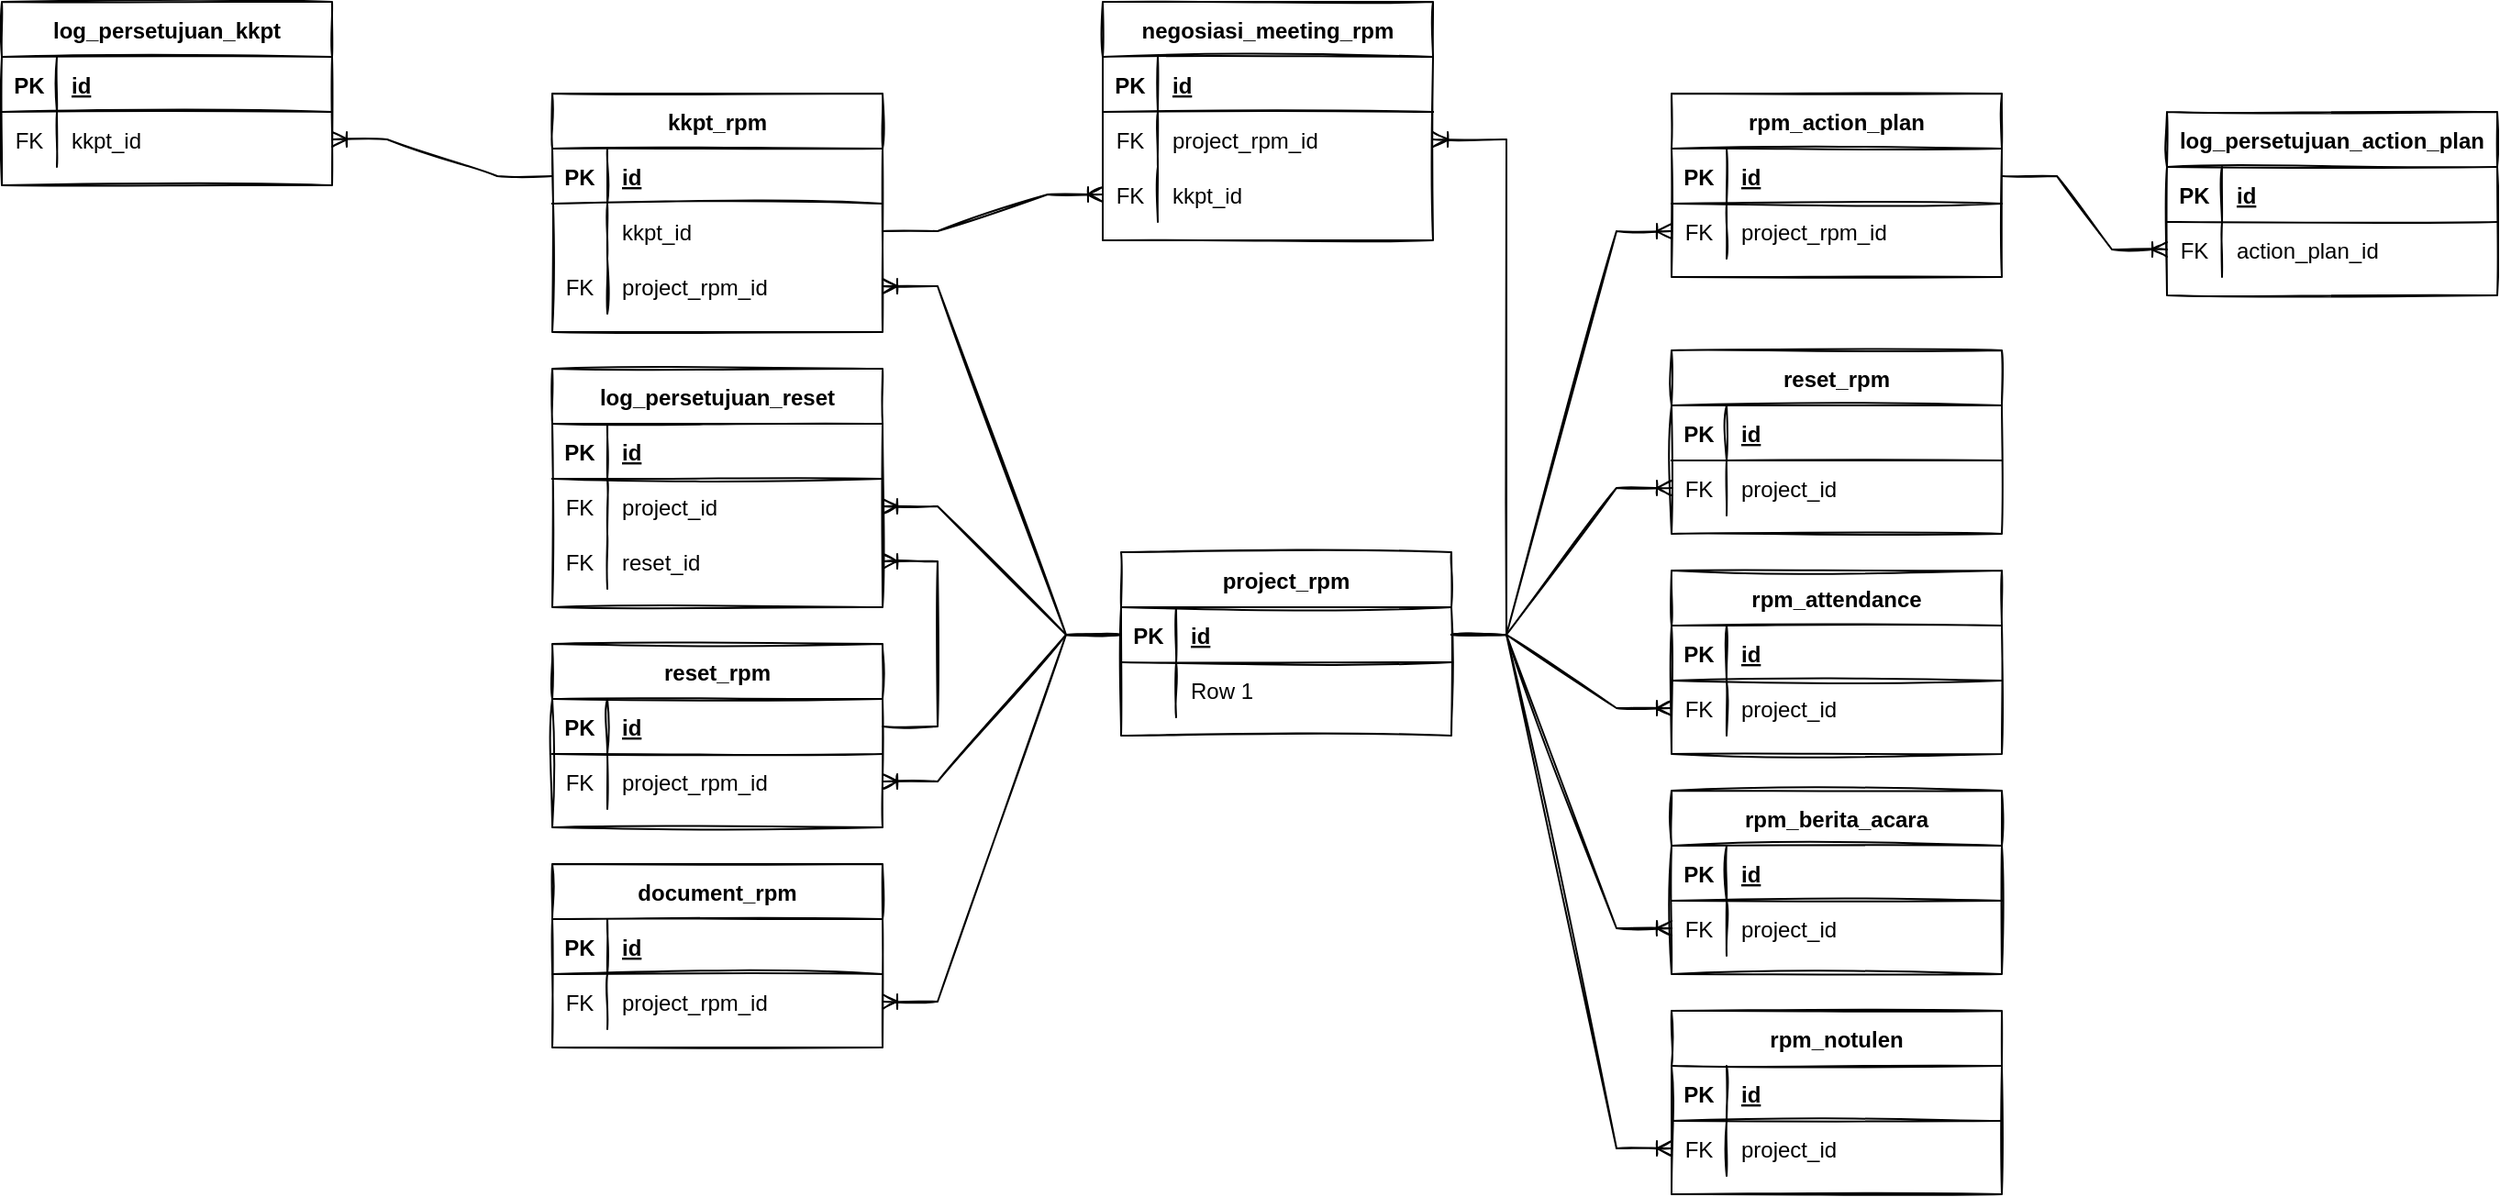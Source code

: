 <mxfile version="20.1.1" type="github">
  <diagram id="HGOJ3cFgN_9mh9pwvFYq" name="Page-1">
    <mxGraphModel dx="2272" dy="751" grid="1" gridSize="10" guides="1" tooltips="1" connect="1" arrows="1" fold="1" page="1" pageScale="1" pageWidth="850" pageHeight="1100" math="0" shadow="0">
      <root>
        <mxCell id="0" />
        <mxCell id="1" parent="0" />
        <mxCell id="pEUziGvRTPxMJknPPrfO-1" value="project_rpm" style="shape=table;startSize=30;container=1;collapsible=1;childLayout=tableLayout;fixedRows=1;rowLines=0;fontStyle=1;align=center;resizeLast=1;sketch=1;" vertex="1" parent="1">
          <mxGeometry x="400" y="350" width="180" height="100" as="geometry" />
        </mxCell>
        <mxCell id="pEUziGvRTPxMJknPPrfO-2" value="" style="shape=tableRow;horizontal=0;startSize=0;swimlaneHead=0;swimlaneBody=0;fillColor=none;collapsible=0;dropTarget=0;points=[[0,0.5],[1,0.5]];portConstraint=eastwest;top=0;left=0;right=0;bottom=1;sketch=1;" vertex="1" parent="pEUziGvRTPxMJknPPrfO-1">
          <mxGeometry y="30" width="180" height="30" as="geometry" />
        </mxCell>
        <mxCell id="pEUziGvRTPxMJknPPrfO-3" value="PK" style="shape=partialRectangle;connectable=0;fillColor=none;top=0;left=0;bottom=0;right=0;fontStyle=1;overflow=hidden;sketch=1;" vertex="1" parent="pEUziGvRTPxMJknPPrfO-2">
          <mxGeometry width="30" height="30" as="geometry">
            <mxRectangle width="30" height="30" as="alternateBounds" />
          </mxGeometry>
        </mxCell>
        <mxCell id="pEUziGvRTPxMJknPPrfO-4" value="id" style="shape=partialRectangle;connectable=0;fillColor=none;top=0;left=0;bottom=0;right=0;align=left;spacingLeft=6;fontStyle=5;overflow=hidden;sketch=1;" vertex="1" parent="pEUziGvRTPxMJknPPrfO-2">
          <mxGeometry x="30" width="150" height="30" as="geometry">
            <mxRectangle width="150" height="30" as="alternateBounds" />
          </mxGeometry>
        </mxCell>
        <mxCell id="pEUziGvRTPxMJknPPrfO-11" value="" style="shape=tableRow;horizontal=0;startSize=0;swimlaneHead=0;swimlaneBody=0;fillColor=none;collapsible=0;dropTarget=0;points=[[0,0.5],[1,0.5]];portConstraint=eastwest;top=0;left=0;right=0;bottom=0;sketch=1;" vertex="1" parent="pEUziGvRTPxMJknPPrfO-1">
          <mxGeometry y="60" width="180" height="30" as="geometry" />
        </mxCell>
        <mxCell id="pEUziGvRTPxMJknPPrfO-12" value="" style="shape=partialRectangle;connectable=0;fillColor=none;top=0;left=0;bottom=0;right=0;editable=1;overflow=hidden;sketch=1;" vertex="1" parent="pEUziGvRTPxMJknPPrfO-11">
          <mxGeometry width="30" height="30" as="geometry">
            <mxRectangle width="30" height="30" as="alternateBounds" />
          </mxGeometry>
        </mxCell>
        <mxCell id="pEUziGvRTPxMJknPPrfO-13" value="Row 1" style="shape=partialRectangle;connectable=0;fillColor=none;top=0;left=0;bottom=0;right=0;align=left;spacingLeft=6;overflow=hidden;sketch=1;" vertex="1" parent="pEUziGvRTPxMJknPPrfO-11">
          <mxGeometry x="30" width="150" height="30" as="geometry">
            <mxRectangle width="150" height="30" as="alternateBounds" />
          </mxGeometry>
        </mxCell>
        <mxCell id="pEUziGvRTPxMJknPPrfO-14" value="rpm_action_plan" style="shape=table;startSize=30;container=1;collapsible=1;childLayout=tableLayout;fixedRows=1;rowLines=0;fontStyle=1;align=center;resizeLast=1;sketch=1;" vertex="1" parent="1">
          <mxGeometry x="700" y="100" width="180" height="100" as="geometry" />
        </mxCell>
        <mxCell id="pEUziGvRTPxMJknPPrfO-15" value="" style="shape=tableRow;horizontal=0;startSize=0;swimlaneHead=0;swimlaneBody=0;fillColor=none;collapsible=0;dropTarget=0;points=[[0,0.5],[1,0.5]];portConstraint=eastwest;top=0;left=0;right=0;bottom=1;sketch=1;" vertex="1" parent="pEUziGvRTPxMJknPPrfO-14">
          <mxGeometry y="30" width="180" height="30" as="geometry" />
        </mxCell>
        <mxCell id="pEUziGvRTPxMJknPPrfO-16" value="PK" style="shape=partialRectangle;connectable=0;fillColor=none;top=0;left=0;bottom=0;right=0;fontStyle=1;overflow=hidden;sketch=1;" vertex="1" parent="pEUziGvRTPxMJknPPrfO-15">
          <mxGeometry width="30" height="30" as="geometry">
            <mxRectangle width="30" height="30" as="alternateBounds" />
          </mxGeometry>
        </mxCell>
        <mxCell id="pEUziGvRTPxMJknPPrfO-17" value="id" style="shape=partialRectangle;connectable=0;fillColor=none;top=0;left=0;bottom=0;right=0;align=left;spacingLeft=6;fontStyle=5;overflow=hidden;sketch=1;" vertex="1" parent="pEUziGvRTPxMJknPPrfO-15">
          <mxGeometry x="30" width="150" height="30" as="geometry">
            <mxRectangle width="150" height="30" as="alternateBounds" />
          </mxGeometry>
        </mxCell>
        <mxCell id="pEUziGvRTPxMJknPPrfO-18" value="" style="shape=tableRow;horizontal=0;startSize=0;swimlaneHead=0;swimlaneBody=0;fillColor=none;collapsible=0;dropTarget=0;points=[[0,0.5],[1,0.5]];portConstraint=eastwest;top=0;left=0;right=0;bottom=0;sketch=1;" vertex="1" parent="pEUziGvRTPxMJknPPrfO-14">
          <mxGeometry y="60" width="180" height="30" as="geometry" />
        </mxCell>
        <mxCell id="pEUziGvRTPxMJknPPrfO-19" value="FK" style="shape=partialRectangle;connectable=0;fillColor=none;top=0;left=0;bottom=0;right=0;editable=1;overflow=hidden;sketch=1;" vertex="1" parent="pEUziGvRTPxMJknPPrfO-18">
          <mxGeometry width="30" height="30" as="geometry">
            <mxRectangle width="30" height="30" as="alternateBounds" />
          </mxGeometry>
        </mxCell>
        <mxCell id="pEUziGvRTPxMJknPPrfO-20" value="project_rpm_id" style="shape=partialRectangle;connectable=0;fillColor=none;top=0;left=0;bottom=0;right=0;align=left;spacingLeft=6;overflow=hidden;sketch=1;" vertex="1" parent="pEUziGvRTPxMJknPPrfO-18">
          <mxGeometry x="30" width="150" height="30" as="geometry">
            <mxRectangle width="150" height="30" as="alternateBounds" />
          </mxGeometry>
        </mxCell>
        <mxCell id="pEUziGvRTPxMJknPPrfO-22" value="" style="edgeStyle=entityRelationEdgeStyle;fontSize=12;html=1;endArrow=ERoneToMany;rounded=0;sketch=1;" edge="1" parent="1" source="pEUziGvRTPxMJknPPrfO-2" target="pEUziGvRTPxMJknPPrfO-18">
          <mxGeometry width="100" height="100" relative="1" as="geometry">
            <mxPoint x="530" y="580" as="sourcePoint" />
            <mxPoint x="630" y="480" as="targetPoint" />
          </mxGeometry>
        </mxCell>
        <mxCell id="pEUziGvRTPxMJknPPrfO-23" value="reset_rpm" style="shape=table;startSize=30;container=1;collapsible=1;childLayout=tableLayout;fixedRows=1;rowLines=0;fontStyle=1;align=center;resizeLast=1;sketch=1;" vertex="1" parent="1">
          <mxGeometry x="700" y="240" width="180" height="100" as="geometry" />
        </mxCell>
        <mxCell id="pEUziGvRTPxMJknPPrfO-24" value="" style="shape=tableRow;horizontal=0;startSize=0;swimlaneHead=0;swimlaneBody=0;fillColor=none;collapsible=0;dropTarget=0;points=[[0,0.5],[1,0.5]];portConstraint=eastwest;top=0;left=0;right=0;bottom=1;sketch=1;" vertex="1" parent="pEUziGvRTPxMJknPPrfO-23">
          <mxGeometry y="30" width="180" height="30" as="geometry" />
        </mxCell>
        <mxCell id="pEUziGvRTPxMJknPPrfO-25" value="PK" style="shape=partialRectangle;connectable=0;fillColor=none;top=0;left=0;bottom=0;right=0;fontStyle=1;overflow=hidden;sketch=1;" vertex="1" parent="pEUziGvRTPxMJknPPrfO-24">
          <mxGeometry width="30" height="30" as="geometry">
            <mxRectangle width="30" height="30" as="alternateBounds" />
          </mxGeometry>
        </mxCell>
        <mxCell id="pEUziGvRTPxMJknPPrfO-26" value="id" style="shape=partialRectangle;connectable=0;fillColor=none;top=0;left=0;bottom=0;right=0;align=left;spacingLeft=6;fontStyle=5;overflow=hidden;sketch=1;" vertex="1" parent="pEUziGvRTPxMJknPPrfO-24">
          <mxGeometry x="30" width="150" height="30" as="geometry">
            <mxRectangle width="150" height="30" as="alternateBounds" />
          </mxGeometry>
        </mxCell>
        <mxCell id="pEUziGvRTPxMJknPPrfO-27" value="" style="shape=tableRow;horizontal=0;startSize=0;swimlaneHead=0;swimlaneBody=0;fillColor=none;collapsible=0;dropTarget=0;points=[[0,0.5],[1,0.5]];portConstraint=eastwest;top=0;left=0;right=0;bottom=0;sketch=1;" vertex="1" parent="pEUziGvRTPxMJknPPrfO-23">
          <mxGeometry y="60" width="180" height="30" as="geometry" />
        </mxCell>
        <mxCell id="pEUziGvRTPxMJknPPrfO-28" value="FK" style="shape=partialRectangle;connectable=0;fillColor=none;top=0;left=0;bottom=0;right=0;editable=1;overflow=hidden;sketch=1;" vertex="1" parent="pEUziGvRTPxMJknPPrfO-27">
          <mxGeometry width="30" height="30" as="geometry">
            <mxRectangle width="30" height="30" as="alternateBounds" />
          </mxGeometry>
        </mxCell>
        <mxCell id="pEUziGvRTPxMJknPPrfO-29" value="project_id" style="shape=partialRectangle;connectable=0;fillColor=none;top=0;left=0;bottom=0;right=0;align=left;spacingLeft=6;overflow=hidden;sketch=1;" vertex="1" parent="pEUziGvRTPxMJknPPrfO-27">
          <mxGeometry x="30" width="150" height="30" as="geometry">
            <mxRectangle width="150" height="30" as="alternateBounds" />
          </mxGeometry>
        </mxCell>
        <mxCell id="pEUziGvRTPxMJknPPrfO-30" value="" style="edgeStyle=entityRelationEdgeStyle;fontSize=12;html=1;endArrow=ERoneToMany;rounded=0;sketch=1;" edge="1" parent="1" source="pEUziGvRTPxMJknPPrfO-2" target="pEUziGvRTPxMJknPPrfO-27">
          <mxGeometry width="100" height="100" relative="1" as="geometry">
            <mxPoint x="590" y="405.0" as="sourcePoint" />
            <mxPoint x="710" y="485" as="targetPoint" />
          </mxGeometry>
        </mxCell>
        <mxCell id="pEUziGvRTPxMJknPPrfO-31" value="rpm_attendance" style="shape=table;startSize=30;container=1;collapsible=1;childLayout=tableLayout;fixedRows=1;rowLines=0;fontStyle=1;align=center;resizeLast=1;sketch=1;" vertex="1" parent="1">
          <mxGeometry x="700" y="360" width="180" height="100" as="geometry" />
        </mxCell>
        <mxCell id="pEUziGvRTPxMJknPPrfO-32" value="" style="shape=tableRow;horizontal=0;startSize=0;swimlaneHead=0;swimlaneBody=0;fillColor=none;collapsible=0;dropTarget=0;points=[[0,0.5],[1,0.5]];portConstraint=eastwest;top=0;left=0;right=0;bottom=1;sketch=1;" vertex="1" parent="pEUziGvRTPxMJknPPrfO-31">
          <mxGeometry y="30" width="180" height="30" as="geometry" />
        </mxCell>
        <mxCell id="pEUziGvRTPxMJknPPrfO-33" value="PK" style="shape=partialRectangle;connectable=0;fillColor=none;top=0;left=0;bottom=0;right=0;fontStyle=1;overflow=hidden;sketch=1;" vertex="1" parent="pEUziGvRTPxMJknPPrfO-32">
          <mxGeometry width="30" height="30" as="geometry">
            <mxRectangle width="30" height="30" as="alternateBounds" />
          </mxGeometry>
        </mxCell>
        <mxCell id="pEUziGvRTPxMJknPPrfO-34" value="id" style="shape=partialRectangle;connectable=0;fillColor=none;top=0;left=0;bottom=0;right=0;align=left;spacingLeft=6;fontStyle=5;overflow=hidden;sketch=1;" vertex="1" parent="pEUziGvRTPxMJknPPrfO-32">
          <mxGeometry x="30" width="150" height="30" as="geometry">
            <mxRectangle width="150" height="30" as="alternateBounds" />
          </mxGeometry>
        </mxCell>
        <mxCell id="pEUziGvRTPxMJknPPrfO-35" value="" style="shape=tableRow;horizontal=0;startSize=0;swimlaneHead=0;swimlaneBody=0;fillColor=none;collapsible=0;dropTarget=0;points=[[0,0.5],[1,0.5]];portConstraint=eastwest;top=0;left=0;right=0;bottom=0;sketch=1;" vertex="1" parent="pEUziGvRTPxMJknPPrfO-31">
          <mxGeometry y="60" width="180" height="30" as="geometry" />
        </mxCell>
        <mxCell id="pEUziGvRTPxMJknPPrfO-36" value="FK" style="shape=partialRectangle;connectable=0;fillColor=none;top=0;left=0;bottom=0;right=0;editable=1;overflow=hidden;sketch=1;" vertex="1" parent="pEUziGvRTPxMJknPPrfO-35">
          <mxGeometry width="30" height="30" as="geometry">
            <mxRectangle width="30" height="30" as="alternateBounds" />
          </mxGeometry>
        </mxCell>
        <mxCell id="pEUziGvRTPxMJknPPrfO-37" value="project_id" style="shape=partialRectangle;connectable=0;fillColor=none;top=0;left=0;bottom=0;right=0;align=left;spacingLeft=6;overflow=hidden;sketch=1;" vertex="1" parent="pEUziGvRTPxMJknPPrfO-35">
          <mxGeometry x="30" width="150" height="30" as="geometry">
            <mxRectangle width="150" height="30" as="alternateBounds" />
          </mxGeometry>
        </mxCell>
        <mxCell id="pEUziGvRTPxMJknPPrfO-39" value="" style="edgeStyle=entityRelationEdgeStyle;fontSize=12;html=1;endArrow=ERoneToMany;rounded=0;sketch=1;" edge="1" parent="1" source="pEUziGvRTPxMJknPPrfO-2" target="pEUziGvRTPxMJknPPrfO-35">
          <mxGeometry width="100" height="100" relative="1" as="geometry">
            <mxPoint x="590" y="405.0" as="sourcePoint" />
            <mxPoint x="710" y="625" as="targetPoint" />
          </mxGeometry>
        </mxCell>
        <mxCell id="pEUziGvRTPxMJknPPrfO-40" value="rpm_berita_acara" style="shape=table;startSize=30;container=1;collapsible=1;childLayout=tableLayout;fixedRows=1;rowLines=0;fontStyle=1;align=center;resizeLast=1;sketch=1;" vertex="1" parent="1">
          <mxGeometry x="700" y="480" width="180" height="100" as="geometry" />
        </mxCell>
        <mxCell id="pEUziGvRTPxMJknPPrfO-41" value="" style="shape=tableRow;horizontal=0;startSize=0;swimlaneHead=0;swimlaneBody=0;fillColor=none;collapsible=0;dropTarget=0;points=[[0,0.5],[1,0.5]];portConstraint=eastwest;top=0;left=0;right=0;bottom=1;sketch=1;" vertex="1" parent="pEUziGvRTPxMJknPPrfO-40">
          <mxGeometry y="30" width="180" height="30" as="geometry" />
        </mxCell>
        <mxCell id="pEUziGvRTPxMJknPPrfO-42" value="PK" style="shape=partialRectangle;connectable=0;fillColor=none;top=0;left=0;bottom=0;right=0;fontStyle=1;overflow=hidden;sketch=1;" vertex="1" parent="pEUziGvRTPxMJknPPrfO-41">
          <mxGeometry width="30" height="30" as="geometry">
            <mxRectangle width="30" height="30" as="alternateBounds" />
          </mxGeometry>
        </mxCell>
        <mxCell id="pEUziGvRTPxMJknPPrfO-43" value="id" style="shape=partialRectangle;connectable=0;fillColor=none;top=0;left=0;bottom=0;right=0;align=left;spacingLeft=6;fontStyle=5;overflow=hidden;sketch=1;" vertex="1" parent="pEUziGvRTPxMJknPPrfO-41">
          <mxGeometry x="30" width="150" height="30" as="geometry">
            <mxRectangle width="150" height="30" as="alternateBounds" />
          </mxGeometry>
        </mxCell>
        <mxCell id="pEUziGvRTPxMJknPPrfO-44" value="" style="shape=tableRow;horizontal=0;startSize=0;swimlaneHead=0;swimlaneBody=0;fillColor=none;collapsible=0;dropTarget=0;points=[[0,0.5],[1,0.5]];portConstraint=eastwest;top=0;left=0;right=0;bottom=0;sketch=1;" vertex="1" parent="pEUziGvRTPxMJknPPrfO-40">
          <mxGeometry y="60" width="180" height="30" as="geometry" />
        </mxCell>
        <mxCell id="pEUziGvRTPxMJknPPrfO-45" value="FK" style="shape=partialRectangle;connectable=0;fillColor=none;top=0;left=0;bottom=0;right=0;editable=1;overflow=hidden;sketch=1;" vertex="1" parent="pEUziGvRTPxMJknPPrfO-44">
          <mxGeometry width="30" height="30" as="geometry">
            <mxRectangle width="30" height="30" as="alternateBounds" />
          </mxGeometry>
        </mxCell>
        <mxCell id="pEUziGvRTPxMJknPPrfO-46" value="project_id" style="shape=partialRectangle;connectable=0;fillColor=none;top=0;left=0;bottom=0;right=0;align=left;spacingLeft=6;overflow=hidden;sketch=1;" vertex="1" parent="pEUziGvRTPxMJknPPrfO-44">
          <mxGeometry x="30" width="150" height="30" as="geometry">
            <mxRectangle width="150" height="30" as="alternateBounds" />
          </mxGeometry>
        </mxCell>
        <mxCell id="pEUziGvRTPxMJknPPrfO-47" value="" style="edgeStyle=entityRelationEdgeStyle;fontSize=12;html=1;endArrow=ERoneToMany;rounded=0;sketch=1;" edge="1" parent="1" source="pEUziGvRTPxMJknPPrfO-2" target="pEUziGvRTPxMJknPPrfO-44">
          <mxGeometry width="100" height="100" relative="1" as="geometry">
            <mxPoint x="590" y="405.0" as="sourcePoint" />
            <mxPoint x="710" y="745" as="targetPoint" />
          </mxGeometry>
        </mxCell>
        <mxCell id="pEUziGvRTPxMJknPPrfO-48" value="rpm_notulen" style="shape=table;startSize=30;container=1;collapsible=1;childLayout=tableLayout;fixedRows=1;rowLines=0;fontStyle=1;align=center;resizeLast=1;sketch=1;" vertex="1" parent="1">
          <mxGeometry x="700" y="600" width="180" height="100" as="geometry" />
        </mxCell>
        <mxCell id="pEUziGvRTPxMJknPPrfO-49" value="" style="shape=tableRow;horizontal=0;startSize=0;swimlaneHead=0;swimlaneBody=0;fillColor=none;collapsible=0;dropTarget=0;points=[[0,0.5],[1,0.5]];portConstraint=eastwest;top=0;left=0;right=0;bottom=1;sketch=1;" vertex="1" parent="pEUziGvRTPxMJknPPrfO-48">
          <mxGeometry y="30" width="180" height="30" as="geometry" />
        </mxCell>
        <mxCell id="pEUziGvRTPxMJknPPrfO-50" value="PK" style="shape=partialRectangle;connectable=0;fillColor=none;top=0;left=0;bottom=0;right=0;fontStyle=1;overflow=hidden;sketch=1;" vertex="1" parent="pEUziGvRTPxMJknPPrfO-49">
          <mxGeometry width="30" height="30" as="geometry">
            <mxRectangle width="30" height="30" as="alternateBounds" />
          </mxGeometry>
        </mxCell>
        <mxCell id="pEUziGvRTPxMJknPPrfO-51" value="id" style="shape=partialRectangle;connectable=0;fillColor=none;top=0;left=0;bottom=0;right=0;align=left;spacingLeft=6;fontStyle=5;overflow=hidden;sketch=1;" vertex="1" parent="pEUziGvRTPxMJknPPrfO-49">
          <mxGeometry x="30" width="150" height="30" as="geometry">
            <mxRectangle width="150" height="30" as="alternateBounds" />
          </mxGeometry>
        </mxCell>
        <mxCell id="pEUziGvRTPxMJknPPrfO-52" value="" style="shape=tableRow;horizontal=0;startSize=0;swimlaneHead=0;swimlaneBody=0;fillColor=none;collapsible=0;dropTarget=0;points=[[0,0.5],[1,0.5]];portConstraint=eastwest;top=0;left=0;right=0;bottom=0;sketch=1;" vertex="1" parent="pEUziGvRTPxMJknPPrfO-48">
          <mxGeometry y="60" width="180" height="30" as="geometry" />
        </mxCell>
        <mxCell id="pEUziGvRTPxMJknPPrfO-53" value="FK" style="shape=partialRectangle;connectable=0;fillColor=none;top=0;left=0;bottom=0;right=0;editable=1;overflow=hidden;sketch=1;" vertex="1" parent="pEUziGvRTPxMJknPPrfO-52">
          <mxGeometry width="30" height="30" as="geometry">
            <mxRectangle width="30" height="30" as="alternateBounds" />
          </mxGeometry>
        </mxCell>
        <mxCell id="pEUziGvRTPxMJknPPrfO-54" value="project_id" style="shape=partialRectangle;connectable=0;fillColor=none;top=0;left=0;bottom=0;right=0;align=left;spacingLeft=6;overflow=hidden;sketch=1;" vertex="1" parent="pEUziGvRTPxMJknPPrfO-52">
          <mxGeometry x="30" width="150" height="30" as="geometry">
            <mxRectangle width="150" height="30" as="alternateBounds" />
          </mxGeometry>
        </mxCell>
        <mxCell id="pEUziGvRTPxMJknPPrfO-55" value="" style="edgeStyle=entityRelationEdgeStyle;fontSize=12;html=1;endArrow=ERoneToMany;rounded=0;sketch=1;" edge="1" parent="1" source="pEUziGvRTPxMJknPPrfO-2" target="pEUziGvRTPxMJknPPrfO-52">
          <mxGeometry width="100" height="100" relative="1" as="geometry">
            <mxPoint x="590" y="405.0" as="sourcePoint" />
            <mxPoint x="710" y="865" as="targetPoint" />
          </mxGeometry>
        </mxCell>
        <mxCell id="pEUziGvRTPxMJknPPrfO-56" value="negosiasi_meeting_rpm" style="shape=table;startSize=30;container=1;collapsible=1;childLayout=tableLayout;fixedRows=1;rowLines=0;fontStyle=1;align=center;resizeLast=1;sketch=1;" vertex="1" parent="1">
          <mxGeometry x="390" y="50" width="180" height="130" as="geometry" />
        </mxCell>
        <mxCell id="pEUziGvRTPxMJknPPrfO-57" value="" style="shape=tableRow;horizontal=0;startSize=0;swimlaneHead=0;swimlaneBody=0;fillColor=none;collapsible=0;dropTarget=0;points=[[0,0.5],[1,0.5]];portConstraint=eastwest;top=0;left=0;right=0;bottom=1;sketch=1;" vertex="1" parent="pEUziGvRTPxMJknPPrfO-56">
          <mxGeometry y="30" width="180" height="30" as="geometry" />
        </mxCell>
        <mxCell id="pEUziGvRTPxMJknPPrfO-58" value="PK" style="shape=partialRectangle;connectable=0;fillColor=none;top=0;left=0;bottom=0;right=0;fontStyle=1;overflow=hidden;sketch=1;" vertex="1" parent="pEUziGvRTPxMJknPPrfO-57">
          <mxGeometry width="30" height="30" as="geometry">
            <mxRectangle width="30" height="30" as="alternateBounds" />
          </mxGeometry>
        </mxCell>
        <mxCell id="pEUziGvRTPxMJknPPrfO-59" value="id" style="shape=partialRectangle;connectable=0;fillColor=none;top=0;left=0;bottom=0;right=0;align=left;spacingLeft=6;fontStyle=5;overflow=hidden;sketch=1;" vertex="1" parent="pEUziGvRTPxMJknPPrfO-57">
          <mxGeometry x="30" width="150" height="30" as="geometry">
            <mxRectangle width="150" height="30" as="alternateBounds" />
          </mxGeometry>
        </mxCell>
        <mxCell id="pEUziGvRTPxMJknPPrfO-60" value="" style="shape=tableRow;horizontal=0;startSize=0;swimlaneHead=0;swimlaneBody=0;fillColor=none;collapsible=0;dropTarget=0;points=[[0,0.5],[1,0.5]];portConstraint=eastwest;top=0;left=0;right=0;bottom=0;sketch=1;" vertex="1" parent="pEUziGvRTPxMJknPPrfO-56">
          <mxGeometry y="60" width="180" height="30" as="geometry" />
        </mxCell>
        <mxCell id="pEUziGvRTPxMJknPPrfO-61" value="FK" style="shape=partialRectangle;connectable=0;fillColor=none;top=0;left=0;bottom=0;right=0;editable=1;overflow=hidden;sketch=1;" vertex="1" parent="pEUziGvRTPxMJknPPrfO-60">
          <mxGeometry width="30" height="30" as="geometry">
            <mxRectangle width="30" height="30" as="alternateBounds" />
          </mxGeometry>
        </mxCell>
        <mxCell id="pEUziGvRTPxMJknPPrfO-62" value="project_rpm_id" style="shape=partialRectangle;connectable=0;fillColor=none;top=0;left=0;bottom=0;right=0;align=left;spacingLeft=6;overflow=hidden;sketch=1;" vertex="1" parent="pEUziGvRTPxMJknPPrfO-60">
          <mxGeometry x="30" width="150" height="30" as="geometry">
            <mxRectangle width="150" height="30" as="alternateBounds" />
          </mxGeometry>
        </mxCell>
        <mxCell id="pEUziGvRTPxMJknPPrfO-118" value="" style="shape=tableRow;horizontal=0;startSize=0;swimlaneHead=0;swimlaneBody=0;fillColor=none;collapsible=0;dropTarget=0;points=[[0,0.5],[1,0.5]];portConstraint=eastwest;top=0;left=0;right=0;bottom=0;sketch=1;" vertex="1" parent="pEUziGvRTPxMJknPPrfO-56">
          <mxGeometry y="90" width="180" height="30" as="geometry" />
        </mxCell>
        <mxCell id="pEUziGvRTPxMJknPPrfO-119" value="FK" style="shape=partialRectangle;connectable=0;fillColor=none;top=0;left=0;bottom=0;right=0;editable=1;overflow=hidden;sketch=1;" vertex="1" parent="pEUziGvRTPxMJknPPrfO-118">
          <mxGeometry width="30" height="30" as="geometry">
            <mxRectangle width="30" height="30" as="alternateBounds" />
          </mxGeometry>
        </mxCell>
        <mxCell id="pEUziGvRTPxMJknPPrfO-120" value="kkpt_id" style="shape=partialRectangle;connectable=0;fillColor=none;top=0;left=0;bottom=0;right=0;align=left;spacingLeft=6;overflow=hidden;sketch=1;" vertex="1" parent="pEUziGvRTPxMJknPPrfO-118">
          <mxGeometry x="30" width="150" height="30" as="geometry">
            <mxRectangle width="150" height="30" as="alternateBounds" />
          </mxGeometry>
        </mxCell>
        <mxCell id="pEUziGvRTPxMJknPPrfO-63" value="" style="edgeStyle=entityRelationEdgeStyle;fontSize=12;html=1;endArrow=ERoneToMany;rounded=0;sketch=1;" edge="1" parent="1" source="pEUziGvRTPxMJknPPrfO-2" target="pEUziGvRTPxMJknPPrfO-60">
          <mxGeometry width="100" height="100" relative="1" as="geometry">
            <mxPoint x="380" y="540" as="sourcePoint" />
            <mxPoint x="200" y="500" as="targetPoint" />
          </mxGeometry>
        </mxCell>
        <mxCell id="pEUziGvRTPxMJknPPrfO-64" value="log_persetujuan_reset" style="shape=table;startSize=30;container=1;collapsible=1;childLayout=tableLayout;fixedRows=1;rowLines=0;fontStyle=1;align=center;resizeLast=1;sketch=1;" vertex="1" parent="1">
          <mxGeometry x="90" y="250" width="180" height="130" as="geometry" />
        </mxCell>
        <mxCell id="pEUziGvRTPxMJknPPrfO-65" value="" style="shape=tableRow;horizontal=0;startSize=0;swimlaneHead=0;swimlaneBody=0;fillColor=none;collapsible=0;dropTarget=0;points=[[0,0.5],[1,0.5]];portConstraint=eastwest;top=0;left=0;right=0;bottom=1;sketch=1;" vertex="1" parent="pEUziGvRTPxMJknPPrfO-64">
          <mxGeometry y="30" width="180" height="30" as="geometry" />
        </mxCell>
        <mxCell id="pEUziGvRTPxMJknPPrfO-66" value="PK" style="shape=partialRectangle;connectable=0;fillColor=none;top=0;left=0;bottom=0;right=0;fontStyle=1;overflow=hidden;sketch=1;" vertex="1" parent="pEUziGvRTPxMJknPPrfO-65">
          <mxGeometry width="30" height="30" as="geometry">
            <mxRectangle width="30" height="30" as="alternateBounds" />
          </mxGeometry>
        </mxCell>
        <mxCell id="pEUziGvRTPxMJknPPrfO-67" value="id" style="shape=partialRectangle;connectable=0;fillColor=none;top=0;left=0;bottom=0;right=0;align=left;spacingLeft=6;fontStyle=5;overflow=hidden;sketch=1;" vertex="1" parent="pEUziGvRTPxMJknPPrfO-65">
          <mxGeometry x="30" width="150" height="30" as="geometry">
            <mxRectangle width="150" height="30" as="alternateBounds" />
          </mxGeometry>
        </mxCell>
        <mxCell id="pEUziGvRTPxMJknPPrfO-68" value="" style="shape=tableRow;horizontal=0;startSize=0;swimlaneHead=0;swimlaneBody=0;fillColor=none;collapsible=0;dropTarget=0;points=[[0,0.5],[1,0.5]];portConstraint=eastwest;top=0;left=0;right=0;bottom=0;sketch=1;" vertex="1" parent="pEUziGvRTPxMJknPPrfO-64">
          <mxGeometry y="60" width="180" height="30" as="geometry" />
        </mxCell>
        <mxCell id="pEUziGvRTPxMJknPPrfO-69" value="FK" style="shape=partialRectangle;connectable=0;fillColor=none;top=0;left=0;bottom=0;right=0;editable=1;overflow=hidden;sketch=1;" vertex="1" parent="pEUziGvRTPxMJknPPrfO-68">
          <mxGeometry width="30" height="30" as="geometry">
            <mxRectangle width="30" height="30" as="alternateBounds" />
          </mxGeometry>
        </mxCell>
        <mxCell id="pEUziGvRTPxMJknPPrfO-70" value="project_id" style="shape=partialRectangle;connectable=0;fillColor=none;top=0;left=0;bottom=0;right=0;align=left;spacingLeft=6;overflow=hidden;sketch=1;" vertex="1" parent="pEUziGvRTPxMJknPPrfO-68">
          <mxGeometry x="30" width="150" height="30" as="geometry">
            <mxRectangle width="150" height="30" as="alternateBounds" />
          </mxGeometry>
        </mxCell>
        <mxCell id="pEUziGvRTPxMJknPPrfO-71" value="" style="shape=tableRow;horizontal=0;startSize=0;swimlaneHead=0;swimlaneBody=0;fillColor=none;collapsible=0;dropTarget=0;points=[[0,0.5],[1,0.5]];portConstraint=eastwest;top=0;left=0;right=0;bottom=0;sketch=1;" vertex="1" parent="pEUziGvRTPxMJknPPrfO-64">
          <mxGeometry y="90" width="180" height="30" as="geometry" />
        </mxCell>
        <mxCell id="pEUziGvRTPxMJknPPrfO-72" value="FK" style="shape=partialRectangle;connectable=0;fillColor=none;top=0;left=0;bottom=0;right=0;editable=1;overflow=hidden;sketch=1;" vertex="1" parent="pEUziGvRTPxMJknPPrfO-71">
          <mxGeometry width="30" height="30" as="geometry">
            <mxRectangle width="30" height="30" as="alternateBounds" />
          </mxGeometry>
        </mxCell>
        <mxCell id="pEUziGvRTPxMJknPPrfO-73" value="reset_id" style="shape=partialRectangle;connectable=0;fillColor=none;top=0;left=0;bottom=0;right=0;align=left;spacingLeft=6;overflow=hidden;sketch=1;" vertex="1" parent="pEUziGvRTPxMJknPPrfO-71">
          <mxGeometry x="30" width="150" height="30" as="geometry">
            <mxRectangle width="150" height="30" as="alternateBounds" />
          </mxGeometry>
        </mxCell>
        <mxCell id="pEUziGvRTPxMJknPPrfO-74" value="" style="edgeStyle=entityRelationEdgeStyle;fontSize=12;html=1;endArrow=ERoneToMany;rounded=0;sketch=1;" edge="1" parent="1" source="pEUziGvRTPxMJknPPrfO-2" target="pEUziGvRTPxMJknPPrfO-68">
          <mxGeometry width="100" height="100" relative="1" as="geometry">
            <mxPoint x="410" y="405.0" as="sourcePoint" />
            <mxPoint x="280" y="495" as="targetPoint" />
          </mxGeometry>
        </mxCell>
        <mxCell id="pEUziGvRTPxMJknPPrfO-82" value="kkpt_rpm" style="shape=table;startSize=30;container=1;collapsible=1;childLayout=tableLayout;fixedRows=1;rowLines=0;fontStyle=1;align=center;resizeLast=1;sketch=1;" vertex="1" parent="1">
          <mxGeometry x="90" y="100" width="180" height="130" as="geometry" />
        </mxCell>
        <mxCell id="pEUziGvRTPxMJknPPrfO-83" value="" style="shape=tableRow;horizontal=0;startSize=0;swimlaneHead=0;swimlaneBody=0;fillColor=none;collapsible=0;dropTarget=0;points=[[0,0.5],[1,0.5]];portConstraint=eastwest;top=0;left=0;right=0;bottom=1;sketch=1;" vertex="1" parent="pEUziGvRTPxMJknPPrfO-82">
          <mxGeometry y="30" width="180" height="30" as="geometry" />
        </mxCell>
        <mxCell id="pEUziGvRTPxMJknPPrfO-84" value="PK" style="shape=partialRectangle;connectable=0;fillColor=none;top=0;left=0;bottom=0;right=0;fontStyle=1;overflow=hidden;sketch=1;" vertex="1" parent="pEUziGvRTPxMJknPPrfO-83">
          <mxGeometry width="30" height="30" as="geometry">
            <mxRectangle width="30" height="30" as="alternateBounds" />
          </mxGeometry>
        </mxCell>
        <mxCell id="pEUziGvRTPxMJknPPrfO-85" value="id" style="shape=partialRectangle;connectable=0;fillColor=none;top=0;left=0;bottom=0;right=0;align=left;spacingLeft=6;fontStyle=5;overflow=hidden;sketch=1;" vertex="1" parent="pEUziGvRTPxMJknPPrfO-83">
          <mxGeometry x="30" width="150" height="30" as="geometry">
            <mxRectangle width="150" height="30" as="alternateBounds" />
          </mxGeometry>
        </mxCell>
        <mxCell id="pEUziGvRTPxMJknPPrfO-90" value="" style="shape=tableRow;horizontal=0;startSize=0;swimlaneHead=0;swimlaneBody=0;fillColor=none;collapsible=0;dropTarget=0;points=[[0,0.5],[1,0.5]];portConstraint=eastwest;top=0;left=0;right=0;bottom=0;sketch=1;" vertex="1" parent="pEUziGvRTPxMJknPPrfO-82">
          <mxGeometry y="60" width="180" height="30" as="geometry" />
        </mxCell>
        <mxCell id="pEUziGvRTPxMJknPPrfO-91" value="" style="shape=partialRectangle;connectable=0;fillColor=none;top=0;left=0;bottom=0;right=0;editable=1;overflow=hidden;sketch=1;" vertex="1" parent="pEUziGvRTPxMJknPPrfO-90">
          <mxGeometry width="30" height="30" as="geometry">
            <mxRectangle width="30" height="30" as="alternateBounds" />
          </mxGeometry>
        </mxCell>
        <mxCell id="pEUziGvRTPxMJknPPrfO-92" value="kkpt_id" style="shape=partialRectangle;connectable=0;fillColor=none;top=0;left=0;bottom=0;right=0;align=left;spacingLeft=6;overflow=hidden;sketch=1;" vertex="1" parent="pEUziGvRTPxMJknPPrfO-90">
          <mxGeometry x="30" width="150" height="30" as="geometry">
            <mxRectangle width="150" height="30" as="alternateBounds" />
          </mxGeometry>
        </mxCell>
        <mxCell id="pEUziGvRTPxMJknPPrfO-122" value="" style="shape=tableRow;horizontal=0;startSize=0;swimlaneHead=0;swimlaneBody=0;fillColor=none;collapsible=0;dropTarget=0;points=[[0,0.5],[1,0.5]];portConstraint=eastwest;top=0;left=0;right=0;bottom=0;sketch=1;" vertex="1" parent="pEUziGvRTPxMJknPPrfO-82">
          <mxGeometry y="90" width="180" height="30" as="geometry" />
        </mxCell>
        <mxCell id="pEUziGvRTPxMJknPPrfO-123" value="FK" style="shape=partialRectangle;connectable=0;fillColor=none;top=0;left=0;bottom=0;right=0;editable=1;overflow=hidden;sketch=1;" vertex="1" parent="pEUziGvRTPxMJknPPrfO-122">
          <mxGeometry width="30" height="30" as="geometry">
            <mxRectangle width="30" height="30" as="alternateBounds" />
          </mxGeometry>
        </mxCell>
        <mxCell id="pEUziGvRTPxMJknPPrfO-124" value="project_rpm_id" style="shape=partialRectangle;connectable=0;fillColor=none;top=0;left=0;bottom=0;right=0;align=left;spacingLeft=6;overflow=hidden;sketch=1;" vertex="1" parent="pEUziGvRTPxMJknPPrfO-122">
          <mxGeometry x="30" width="150" height="30" as="geometry">
            <mxRectangle width="150" height="30" as="alternateBounds" />
          </mxGeometry>
        </mxCell>
        <mxCell id="pEUziGvRTPxMJknPPrfO-89" value="" style="edgeStyle=entityRelationEdgeStyle;fontSize=12;html=1;endArrow=ERoneToMany;rounded=0;sketch=1;" edge="1" parent="1" source="pEUziGvRTPxMJknPPrfO-2" target="pEUziGvRTPxMJknPPrfO-122">
          <mxGeometry width="100" height="100" relative="1" as="geometry">
            <mxPoint x="410" y="405.0" as="sourcePoint" />
            <mxPoint x="280" y="335.0" as="targetPoint" />
          </mxGeometry>
        </mxCell>
        <mxCell id="pEUziGvRTPxMJknPPrfO-93" value="log_persetujuan_action_plan" style="shape=table;startSize=30;container=1;collapsible=1;childLayout=tableLayout;fixedRows=1;rowLines=0;fontStyle=1;align=center;resizeLast=1;sketch=1;" vertex="1" parent="1">
          <mxGeometry x="970" y="110" width="180" height="100" as="geometry" />
        </mxCell>
        <mxCell id="pEUziGvRTPxMJknPPrfO-94" value="" style="shape=tableRow;horizontal=0;startSize=0;swimlaneHead=0;swimlaneBody=0;fillColor=none;collapsible=0;dropTarget=0;points=[[0,0.5],[1,0.5]];portConstraint=eastwest;top=0;left=0;right=0;bottom=1;sketch=1;" vertex="1" parent="pEUziGvRTPxMJknPPrfO-93">
          <mxGeometry y="30" width="180" height="30" as="geometry" />
        </mxCell>
        <mxCell id="pEUziGvRTPxMJknPPrfO-95" value="PK" style="shape=partialRectangle;connectable=0;fillColor=none;top=0;left=0;bottom=0;right=0;fontStyle=1;overflow=hidden;sketch=1;" vertex="1" parent="pEUziGvRTPxMJknPPrfO-94">
          <mxGeometry width="30" height="30" as="geometry">
            <mxRectangle width="30" height="30" as="alternateBounds" />
          </mxGeometry>
        </mxCell>
        <mxCell id="pEUziGvRTPxMJknPPrfO-96" value="id" style="shape=partialRectangle;connectable=0;fillColor=none;top=0;left=0;bottom=0;right=0;align=left;spacingLeft=6;fontStyle=5;overflow=hidden;sketch=1;" vertex="1" parent="pEUziGvRTPxMJknPPrfO-94">
          <mxGeometry x="30" width="150" height="30" as="geometry">
            <mxRectangle width="150" height="30" as="alternateBounds" />
          </mxGeometry>
        </mxCell>
        <mxCell id="pEUziGvRTPxMJknPPrfO-97" value="" style="shape=tableRow;horizontal=0;startSize=0;swimlaneHead=0;swimlaneBody=0;fillColor=none;collapsible=0;dropTarget=0;points=[[0,0.5],[1,0.5]];portConstraint=eastwest;top=0;left=0;right=0;bottom=0;sketch=1;" vertex="1" parent="pEUziGvRTPxMJknPPrfO-93">
          <mxGeometry y="60" width="180" height="30" as="geometry" />
        </mxCell>
        <mxCell id="pEUziGvRTPxMJknPPrfO-98" value="FK" style="shape=partialRectangle;connectable=0;fillColor=none;top=0;left=0;bottom=0;right=0;editable=1;overflow=hidden;sketch=1;" vertex="1" parent="pEUziGvRTPxMJknPPrfO-97">
          <mxGeometry width="30" height="30" as="geometry">
            <mxRectangle width="30" height="30" as="alternateBounds" />
          </mxGeometry>
        </mxCell>
        <mxCell id="pEUziGvRTPxMJknPPrfO-99" value="action_plan_id" style="shape=partialRectangle;connectable=0;fillColor=none;top=0;left=0;bottom=0;right=0;align=left;spacingLeft=6;overflow=hidden;sketch=1;" vertex="1" parent="pEUziGvRTPxMJknPPrfO-97">
          <mxGeometry x="30" width="150" height="30" as="geometry">
            <mxRectangle width="150" height="30" as="alternateBounds" />
          </mxGeometry>
        </mxCell>
        <mxCell id="pEUziGvRTPxMJknPPrfO-100" value="" style="edgeStyle=entityRelationEdgeStyle;fontSize=12;html=1;endArrow=ERoneToMany;rounded=0;sketch=1;" edge="1" parent="1" source="pEUziGvRTPxMJknPPrfO-15" target="pEUziGvRTPxMJknPPrfO-97">
          <mxGeometry width="100" height="100" relative="1" as="geometry">
            <mxPoint x="590" y="405.0" as="sourcePoint" />
            <mxPoint x="710" y="485" as="targetPoint" />
          </mxGeometry>
        </mxCell>
        <mxCell id="pEUziGvRTPxMJknPPrfO-101" value="log_persetujuan_kkpt" style="shape=table;startSize=30;container=1;collapsible=1;childLayout=tableLayout;fixedRows=1;rowLines=0;fontStyle=1;align=center;resizeLast=1;sketch=1;" vertex="1" parent="1">
          <mxGeometry x="-210" y="50" width="180" height="100" as="geometry" />
        </mxCell>
        <mxCell id="pEUziGvRTPxMJknPPrfO-102" value="" style="shape=tableRow;horizontal=0;startSize=0;swimlaneHead=0;swimlaneBody=0;fillColor=none;collapsible=0;dropTarget=0;points=[[0,0.5],[1,0.5]];portConstraint=eastwest;top=0;left=0;right=0;bottom=1;sketch=1;" vertex="1" parent="pEUziGvRTPxMJknPPrfO-101">
          <mxGeometry y="30" width="180" height="30" as="geometry" />
        </mxCell>
        <mxCell id="pEUziGvRTPxMJknPPrfO-103" value="PK" style="shape=partialRectangle;connectable=0;fillColor=none;top=0;left=0;bottom=0;right=0;fontStyle=1;overflow=hidden;sketch=1;" vertex="1" parent="pEUziGvRTPxMJknPPrfO-102">
          <mxGeometry width="30" height="30" as="geometry">
            <mxRectangle width="30" height="30" as="alternateBounds" />
          </mxGeometry>
        </mxCell>
        <mxCell id="pEUziGvRTPxMJknPPrfO-104" value="id" style="shape=partialRectangle;connectable=0;fillColor=none;top=0;left=0;bottom=0;right=0;align=left;spacingLeft=6;fontStyle=5;overflow=hidden;sketch=1;" vertex="1" parent="pEUziGvRTPxMJknPPrfO-102">
          <mxGeometry x="30" width="150" height="30" as="geometry">
            <mxRectangle width="150" height="30" as="alternateBounds" />
          </mxGeometry>
        </mxCell>
        <mxCell id="pEUziGvRTPxMJknPPrfO-105" value="" style="shape=tableRow;horizontal=0;startSize=0;swimlaneHead=0;swimlaneBody=0;fillColor=none;collapsible=0;dropTarget=0;points=[[0,0.5],[1,0.5]];portConstraint=eastwest;top=0;left=0;right=0;bottom=0;sketch=1;" vertex="1" parent="pEUziGvRTPxMJknPPrfO-101">
          <mxGeometry y="60" width="180" height="30" as="geometry" />
        </mxCell>
        <mxCell id="pEUziGvRTPxMJknPPrfO-106" value="FK" style="shape=partialRectangle;connectable=0;fillColor=none;top=0;left=0;bottom=0;right=0;editable=1;overflow=hidden;sketch=1;" vertex="1" parent="pEUziGvRTPxMJknPPrfO-105">
          <mxGeometry width="30" height="30" as="geometry">
            <mxRectangle width="30" height="30" as="alternateBounds" />
          </mxGeometry>
        </mxCell>
        <mxCell id="pEUziGvRTPxMJknPPrfO-107" value="kkpt_id" style="shape=partialRectangle;connectable=0;fillColor=none;top=0;left=0;bottom=0;right=0;align=left;spacingLeft=6;overflow=hidden;sketch=1;" vertex="1" parent="pEUziGvRTPxMJknPPrfO-105">
          <mxGeometry x="30" width="150" height="30" as="geometry">
            <mxRectangle width="150" height="30" as="alternateBounds" />
          </mxGeometry>
        </mxCell>
        <mxCell id="pEUziGvRTPxMJknPPrfO-108" value="" style="edgeStyle=entityRelationEdgeStyle;fontSize=12;html=1;endArrow=ERoneToMany;rounded=0;sketch=1;" edge="1" parent="1" source="pEUziGvRTPxMJknPPrfO-83" target="pEUziGvRTPxMJknPPrfO-105">
          <mxGeometry width="100" height="100" relative="1" as="geometry">
            <mxPoint x="200" y="280" as="sourcePoint" />
            <mxPoint x="300" y="180" as="targetPoint" />
          </mxGeometry>
        </mxCell>
        <mxCell id="pEUziGvRTPxMJknPPrfO-109" value="reset_rpm" style="shape=table;startSize=30;container=1;collapsible=1;childLayout=tableLayout;fixedRows=1;rowLines=0;fontStyle=1;align=center;resizeLast=1;sketch=1;" vertex="1" parent="1">
          <mxGeometry x="90" y="400" width="180" height="100" as="geometry" />
        </mxCell>
        <mxCell id="pEUziGvRTPxMJknPPrfO-110" value="" style="shape=tableRow;horizontal=0;startSize=0;swimlaneHead=0;swimlaneBody=0;fillColor=none;collapsible=0;dropTarget=0;points=[[0,0.5],[1,0.5]];portConstraint=eastwest;top=0;left=0;right=0;bottom=1;sketch=1;" vertex="1" parent="pEUziGvRTPxMJknPPrfO-109">
          <mxGeometry y="30" width="180" height="30" as="geometry" />
        </mxCell>
        <mxCell id="pEUziGvRTPxMJknPPrfO-111" value="PK" style="shape=partialRectangle;connectable=0;fillColor=none;top=0;left=0;bottom=0;right=0;fontStyle=1;overflow=hidden;sketch=1;" vertex="1" parent="pEUziGvRTPxMJknPPrfO-110">
          <mxGeometry width="30" height="30" as="geometry">
            <mxRectangle width="30" height="30" as="alternateBounds" />
          </mxGeometry>
        </mxCell>
        <mxCell id="pEUziGvRTPxMJknPPrfO-112" value="id" style="shape=partialRectangle;connectable=0;fillColor=none;top=0;left=0;bottom=0;right=0;align=left;spacingLeft=6;fontStyle=5;overflow=hidden;sketch=1;" vertex="1" parent="pEUziGvRTPxMJknPPrfO-110">
          <mxGeometry x="30" width="150" height="30" as="geometry">
            <mxRectangle width="150" height="30" as="alternateBounds" />
          </mxGeometry>
        </mxCell>
        <mxCell id="pEUziGvRTPxMJknPPrfO-113" value="" style="shape=tableRow;horizontal=0;startSize=0;swimlaneHead=0;swimlaneBody=0;fillColor=none;collapsible=0;dropTarget=0;points=[[0,0.5],[1,0.5]];portConstraint=eastwest;top=0;left=0;right=0;bottom=0;sketch=1;" vertex="1" parent="pEUziGvRTPxMJknPPrfO-109">
          <mxGeometry y="60" width="180" height="30" as="geometry" />
        </mxCell>
        <mxCell id="pEUziGvRTPxMJknPPrfO-114" value="FK" style="shape=partialRectangle;connectable=0;fillColor=none;top=0;left=0;bottom=0;right=0;editable=1;overflow=hidden;sketch=1;" vertex="1" parent="pEUziGvRTPxMJknPPrfO-113">
          <mxGeometry width="30" height="30" as="geometry">
            <mxRectangle width="30" height="30" as="alternateBounds" />
          </mxGeometry>
        </mxCell>
        <mxCell id="pEUziGvRTPxMJknPPrfO-115" value="project_rpm_id" style="shape=partialRectangle;connectable=0;fillColor=none;top=0;left=0;bottom=0;right=0;align=left;spacingLeft=6;overflow=hidden;sketch=1;" vertex="1" parent="pEUziGvRTPxMJknPPrfO-113">
          <mxGeometry x="30" width="150" height="30" as="geometry">
            <mxRectangle width="150" height="30" as="alternateBounds" />
          </mxGeometry>
        </mxCell>
        <mxCell id="pEUziGvRTPxMJknPPrfO-116" value="" style="edgeStyle=entityRelationEdgeStyle;fontSize=12;html=1;endArrow=ERoneToMany;rounded=0;sketch=1;" edge="1" parent="1" source="pEUziGvRTPxMJknPPrfO-2" target="pEUziGvRTPxMJknPPrfO-113">
          <mxGeometry width="100" height="100" relative="1" as="geometry">
            <mxPoint x="410" y="405.0" as="sourcePoint" />
            <mxPoint x="280" y="335.0" as="targetPoint" />
          </mxGeometry>
        </mxCell>
        <mxCell id="pEUziGvRTPxMJknPPrfO-117" value="" style="edgeStyle=entityRelationEdgeStyle;fontSize=12;html=1;endArrow=ERoneToMany;rounded=0;sketch=1;" edge="1" parent="1" source="pEUziGvRTPxMJknPPrfO-110" target="pEUziGvRTPxMJknPPrfO-71">
          <mxGeometry width="100" height="100" relative="1" as="geometry">
            <mxPoint x="170" y="445" as="sourcePoint" />
            <mxPoint y="340" as="targetPoint" />
          </mxGeometry>
        </mxCell>
        <mxCell id="pEUziGvRTPxMJknPPrfO-121" value="" style="edgeStyle=entityRelationEdgeStyle;fontSize=12;html=1;endArrow=ERoneToMany;rounded=0;sketch=1;" edge="1" parent="1" source="pEUziGvRTPxMJknPPrfO-90" target="pEUziGvRTPxMJknPPrfO-118">
          <mxGeometry width="100" height="100" relative="1" as="geometry">
            <mxPoint x="260" y="430" as="sourcePoint" />
            <mxPoint x="360" y="330" as="targetPoint" />
          </mxGeometry>
        </mxCell>
        <mxCell id="pEUziGvRTPxMJknPPrfO-125" value="document_rpm" style="shape=table;startSize=30;container=1;collapsible=1;childLayout=tableLayout;fixedRows=1;rowLines=0;fontStyle=1;align=center;resizeLast=1;sketch=1;" vertex="1" parent="1">
          <mxGeometry x="90" y="520" width="180" height="100" as="geometry" />
        </mxCell>
        <mxCell id="pEUziGvRTPxMJknPPrfO-126" value="" style="shape=tableRow;horizontal=0;startSize=0;swimlaneHead=0;swimlaneBody=0;fillColor=none;collapsible=0;dropTarget=0;points=[[0,0.5],[1,0.5]];portConstraint=eastwest;top=0;left=0;right=0;bottom=1;sketch=1;" vertex="1" parent="pEUziGvRTPxMJknPPrfO-125">
          <mxGeometry y="30" width="180" height="30" as="geometry" />
        </mxCell>
        <mxCell id="pEUziGvRTPxMJknPPrfO-127" value="PK" style="shape=partialRectangle;connectable=0;fillColor=none;top=0;left=0;bottom=0;right=0;fontStyle=1;overflow=hidden;sketch=1;" vertex="1" parent="pEUziGvRTPxMJknPPrfO-126">
          <mxGeometry width="30" height="30" as="geometry">
            <mxRectangle width="30" height="30" as="alternateBounds" />
          </mxGeometry>
        </mxCell>
        <mxCell id="pEUziGvRTPxMJknPPrfO-128" value="id" style="shape=partialRectangle;connectable=0;fillColor=none;top=0;left=0;bottom=0;right=0;align=left;spacingLeft=6;fontStyle=5;overflow=hidden;sketch=1;" vertex="1" parent="pEUziGvRTPxMJknPPrfO-126">
          <mxGeometry x="30" width="150" height="30" as="geometry">
            <mxRectangle width="150" height="30" as="alternateBounds" />
          </mxGeometry>
        </mxCell>
        <mxCell id="pEUziGvRTPxMJknPPrfO-129" value="" style="shape=tableRow;horizontal=0;startSize=0;swimlaneHead=0;swimlaneBody=0;fillColor=none;collapsible=0;dropTarget=0;points=[[0,0.5],[1,0.5]];portConstraint=eastwest;top=0;left=0;right=0;bottom=0;sketch=1;" vertex="1" parent="pEUziGvRTPxMJknPPrfO-125">
          <mxGeometry y="60" width="180" height="30" as="geometry" />
        </mxCell>
        <mxCell id="pEUziGvRTPxMJknPPrfO-130" value="FK" style="shape=partialRectangle;connectable=0;fillColor=none;top=0;left=0;bottom=0;right=0;editable=1;overflow=hidden;sketch=1;" vertex="1" parent="pEUziGvRTPxMJknPPrfO-129">
          <mxGeometry width="30" height="30" as="geometry">
            <mxRectangle width="30" height="30" as="alternateBounds" />
          </mxGeometry>
        </mxCell>
        <mxCell id="pEUziGvRTPxMJknPPrfO-131" value="project_rpm_id" style="shape=partialRectangle;connectable=0;fillColor=none;top=0;left=0;bottom=0;right=0;align=left;spacingLeft=6;overflow=hidden;sketch=1;" vertex="1" parent="pEUziGvRTPxMJknPPrfO-129">
          <mxGeometry x="30" width="150" height="30" as="geometry">
            <mxRectangle width="150" height="30" as="alternateBounds" />
          </mxGeometry>
        </mxCell>
        <mxCell id="pEUziGvRTPxMJknPPrfO-132" value="" style="edgeStyle=entityRelationEdgeStyle;fontSize=12;html=1;endArrow=ERoneToMany;rounded=0;sketch=1;" edge="1" parent="1" source="pEUziGvRTPxMJknPPrfO-2" target="pEUziGvRTPxMJknPPrfO-129">
          <mxGeometry width="100" height="100" relative="1" as="geometry">
            <mxPoint x="410" y="405.0" as="sourcePoint" />
            <mxPoint x="280" y="485" as="targetPoint" />
          </mxGeometry>
        </mxCell>
      </root>
    </mxGraphModel>
  </diagram>
</mxfile>
